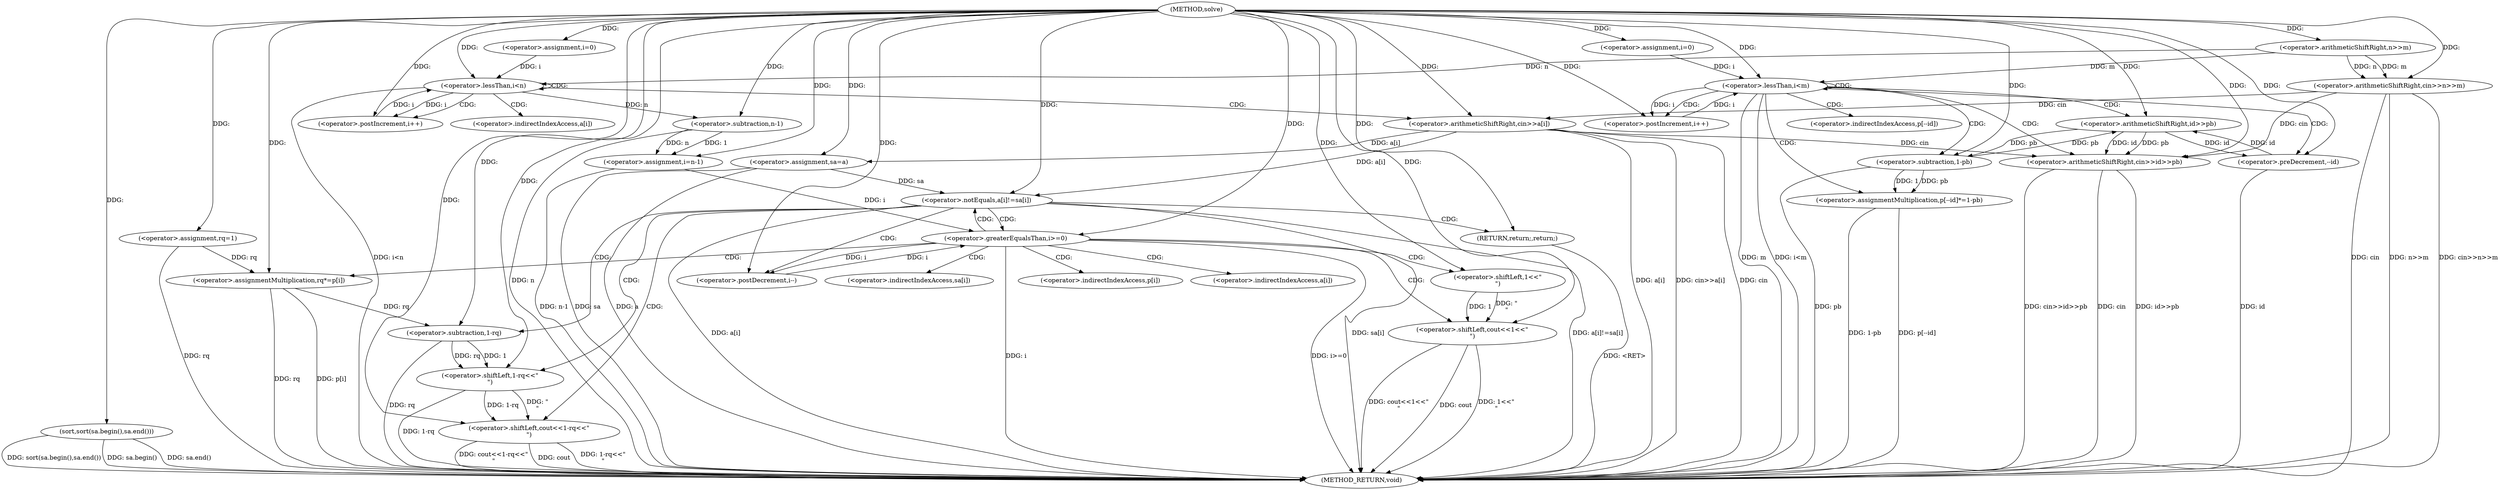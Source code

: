 digraph "solve" {  
"1000608" [label = "(METHOD,solve)" ]
"1000711" [label = "(METHOD_RETURN,void)" ]
"1000612" [label = "(<operator>.arithmeticShiftRight,cin>>n>>m)" ]
"1000661" [label = "(<operator>.assignment,sa=a)" ]
"1000664" [label = "(sort,sort(sa.begin(),sa.end()))" ]
"1000668" [label = "(<operator>.assignment,rq=1)" ]
"1000706" [label = "(<operator>.shiftLeft,cout<<1<<\"\n\")" ]
"1000620" [label = "(<operator>.assignment,i=0)" ]
"1000623" [label = "(<operator>.lessThan,i<n)" ]
"1000626" [label = "(<operator>.postIncrement,i++)" ]
"1000628" [label = "(<operator>.arithmeticShiftRight,cin>>a[i])" ]
"1000636" [label = "(<operator>.assignment,i=0)" ]
"1000639" [label = "(<operator>.lessThan,i<m)" ]
"1000642" [label = "(<operator>.postIncrement,i++)" ]
"1000673" [label = "(<operator>.assignment,i=n-1)" ]
"1000678" [label = "(<operator>.greaterEqualsThan,i>=0)" ]
"1000681" [label = "(<operator>.postDecrement,i--)" ]
"1000614" [label = "(<operator>.arithmeticShiftRight,n>>m)" ]
"1000647" [label = "(<operator>.arithmeticShiftRight,cin>>id>>pb)" ]
"1000652" [label = "(<operator>.assignmentMultiplication,p[--id]*=1-pb)" ]
"1000684" [label = "(<operator>.assignmentMultiplication,rq*=p[i])" ]
"1000708" [label = "(<operator>.shiftLeft,1<<\"\n\")" ]
"1000675" [label = "(<operator>.subtraction,n-1)" ]
"1000690" [label = "(<operator>.notEquals,a[i]!=sa[i])" ]
"1000649" [label = "(<operator>.arithmeticShiftRight,id>>pb)" ]
"1000657" [label = "(<operator>.subtraction,1-pb)" ]
"1000698" [label = "(<operator>.shiftLeft,cout<<1-rq<<\"\n\")" ]
"1000705" [label = "(RETURN,return;,return;)" ]
"1000655" [label = "(<operator>.preDecrement,--id)" ]
"1000700" [label = "(<operator>.shiftLeft,1-rq<<\"\n\")" ]
"1000701" [label = "(<operator>.subtraction,1-rq)" ]
"1000630" [label = "(<operator>.indirectIndexAccess,a[i])" ]
"1000653" [label = "(<operator>.indirectIndexAccess,p[--id])" ]
"1000686" [label = "(<operator>.indirectIndexAccess,p[i])" ]
"1000691" [label = "(<operator>.indirectIndexAccess,a[i])" ]
"1000694" [label = "(<operator>.indirectIndexAccess,sa[i])" ]
  "1000612" -> "1000711"  [ label = "DDG: cin"] 
  "1000612" -> "1000711"  [ label = "DDG: n>>m"] 
  "1000612" -> "1000711"  [ label = "DDG: cin>>n>>m"] 
  "1000623" -> "1000711"  [ label = "DDG: i<n"] 
  "1000639" -> "1000711"  [ label = "DDG: m"] 
  "1000639" -> "1000711"  [ label = "DDG: i<m"] 
  "1000661" -> "1000711"  [ label = "DDG: sa"] 
  "1000661" -> "1000711"  [ label = "DDG: a"] 
  "1000664" -> "1000711"  [ label = "DDG: sa.begin()"] 
  "1000664" -> "1000711"  [ label = "DDG: sa.end()"] 
  "1000664" -> "1000711"  [ label = "DDG: sort(sa.begin(),sa.end())"] 
  "1000668" -> "1000711"  [ label = "DDG: rq"] 
  "1000675" -> "1000711"  [ label = "DDG: n"] 
  "1000673" -> "1000711"  [ label = "DDG: n-1"] 
  "1000678" -> "1000711"  [ label = "DDG: i"] 
  "1000678" -> "1000711"  [ label = "DDG: i>=0"] 
  "1000706" -> "1000711"  [ label = "DDG: cout"] 
  "1000706" -> "1000711"  [ label = "DDG: 1<<\"\n\""] 
  "1000706" -> "1000711"  [ label = "DDG: cout<<1<<\"\n\""] 
  "1000684" -> "1000711"  [ label = "DDG: rq"] 
  "1000684" -> "1000711"  [ label = "DDG: p[i]"] 
  "1000690" -> "1000711"  [ label = "DDG: a[i]"] 
  "1000690" -> "1000711"  [ label = "DDG: sa[i]"] 
  "1000690" -> "1000711"  [ label = "DDG: a[i]!=sa[i]"] 
  "1000698" -> "1000711"  [ label = "DDG: cout"] 
  "1000701" -> "1000711"  [ label = "DDG: rq"] 
  "1000700" -> "1000711"  [ label = "DDG: 1-rq"] 
  "1000698" -> "1000711"  [ label = "DDG: 1-rq<<\"\n\""] 
  "1000698" -> "1000711"  [ label = "DDG: cout<<1-rq<<\"\n\""] 
  "1000647" -> "1000711"  [ label = "DDG: cin"] 
  "1000647" -> "1000711"  [ label = "DDG: id>>pb"] 
  "1000647" -> "1000711"  [ label = "DDG: cin>>id>>pb"] 
  "1000655" -> "1000711"  [ label = "DDG: id"] 
  "1000652" -> "1000711"  [ label = "DDG: p[--id]"] 
  "1000657" -> "1000711"  [ label = "DDG: pb"] 
  "1000652" -> "1000711"  [ label = "DDG: 1-pb"] 
  "1000628" -> "1000711"  [ label = "DDG: cin"] 
  "1000628" -> "1000711"  [ label = "DDG: a[i]"] 
  "1000628" -> "1000711"  [ label = "DDG: cin>>a[i]"] 
  "1000705" -> "1000711"  [ label = "DDG: <RET>"] 
  "1000628" -> "1000661"  [ label = "DDG: a[i]"] 
  "1000608" -> "1000661"  [ label = "DDG: "] 
  "1000608" -> "1000668"  [ label = "DDG: "] 
  "1000608" -> "1000612"  [ label = "DDG: "] 
  "1000614" -> "1000612"  [ label = "DDG: n"] 
  "1000614" -> "1000612"  [ label = "DDG: m"] 
  "1000608" -> "1000620"  [ label = "DDG: "] 
  "1000608" -> "1000636"  [ label = "DDG: "] 
  "1000608" -> "1000664"  [ label = "DDG: "] 
  "1000675" -> "1000673"  [ label = "DDG: 1"] 
  "1000675" -> "1000673"  [ label = "DDG: n"] 
  "1000608" -> "1000706"  [ label = "DDG: "] 
  "1000708" -> "1000706"  [ label = "DDG: 1"] 
  "1000708" -> "1000706"  [ label = "DDG: \"\n\""] 
  "1000608" -> "1000614"  [ label = "DDG: "] 
  "1000620" -> "1000623"  [ label = "DDG: i"] 
  "1000626" -> "1000623"  [ label = "DDG: i"] 
  "1000608" -> "1000623"  [ label = "DDG: "] 
  "1000614" -> "1000623"  [ label = "DDG: n"] 
  "1000623" -> "1000626"  [ label = "DDG: i"] 
  "1000608" -> "1000626"  [ label = "DDG: "] 
  "1000612" -> "1000628"  [ label = "DDG: cin"] 
  "1000608" -> "1000628"  [ label = "DDG: "] 
  "1000636" -> "1000639"  [ label = "DDG: i"] 
  "1000642" -> "1000639"  [ label = "DDG: i"] 
  "1000608" -> "1000639"  [ label = "DDG: "] 
  "1000614" -> "1000639"  [ label = "DDG: m"] 
  "1000639" -> "1000642"  [ label = "DDG: i"] 
  "1000608" -> "1000642"  [ label = "DDG: "] 
  "1000657" -> "1000652"  [ label = "DDG: 1"] 
  "1000657" -> "1000652"  [ label = "DDG: pb"] 
  "1000608" -> "1000673"  [ label = "DDG: "] 
  "1000673" -> "1000678"  [ label = "DDG: i"] 
  "1000681" -> "1000678"  [ label = "DDG: i"] 
  "1000608" -> "1000678"  [ label = "DDG: "] 
  "1000678" -> "1000681"  [ label = "DDG: i"] 
  "1000608" -> "1000681"  [ label = "DDG: "] 
  "1000608" -> "1000708"  [ label = "DDG: "] 
  "1000612" -> "1000647"  [ label = "DDG: cin"] 
  "1000628" -> "1000647"  [ label = "DDG: cin"] 
  "1000608" -> "1000647"  [ label = "DDG: "] 
  "1000649" -> "1000647"  [ label = "DDG: id"] 
  "1000649" -> "1000647"  [ label = "DDG: pb"] 
  "1000623" -> "1000675"  [ label = "DDG: n"] 
  "1000608" -> "1000675"  [ label = "DDG: "] 
  "1000668" -> "1000684"  [ label = "DDG: rq"] 
  "1000608" -> "1000684"  [ label = "DDG: "] 
  "1000655" -> "1000649"  [ label = "DDG: id"] 
  "1000608" -> "1000649"  [ label = "DDG: "] 
  "1000657" -> "1000649"  [ label = "DDG: pb"] 
  "1000608" -> "1000657"  [ label = "DDG: "] 
  "1000649" -> "1000657"  [ label = "DDG: pb"] 
  "1000628" -> "1000690"  [ label = "DDG: a[i]"] 
  "1000608" -> "1000690"  [ label = "DDG: "] 
  "1000661" -> "1000690"  [ label = "DDG: sa"] 
  "1000608" -> "1000705"  [ label = "DDG: "] 
  "1000649" -> "1000655"  [ label = "DDG: id"] 
  "1000608" -> "1000655"  [ label = "DDG: "] 
  "1000608" -> "1000698"  [ label = "DDG: "] 
  "1000700" -> "1000698"  [ label = "DDG: \"\n\""] 
  "1000700" -> "1000698"  [ label = "DDG: 1-rq"] 
  "1000701" -> "1000700"  [ label = "DDG: rq"] 
  "1000701" -> "1000700"  [ label = "DDG: 1"] 
  "1000608" -> "1000700"  [ label = "DDG: "] 
  "1000608" -> "1000701"  [ label = "DDG: "] 
  "1000684" -> "1000701"  [ label = "DDG: rq"] 
  "1000623" -> "1000626"  [ label = "CDG: "] 
  "1000623" -> "1000623"  [ label = "CDG: "] 
  "1000623" -> "1000628"  [ label = "CDG: "] 
  "1000623" -> "1000630"  [ label = "CDG: "] 
  "1000639" -> "1000649"  [ label = "CDG: "] 
  "1000639" -> "1000647"  [ label = "CDG: "] 
  "1000639" -> "1000657"  [ label = "CDG: "] 
  "1000639" -> "1000642"  [ label = "CDG: "] 
  "1000639" -> "1000639"  [ label = "CDG: "] 
  "1000639" -> "1000652"  [ label = "CDG: "] 
  "1000639" -> "1000655"  [ label = "CDG: "] 
  "1000639" -> "1000653"  [ label = "CDG: "] 
  "1000678" -> "1000691"  [ label = "CDG: "] 
  "1000678" -> "1000708"  [ label = "CDG: "] 
  "1000678" -> "1000684"  [ label = "CDG: "] 
  "1000678" -> "1000694"  [ label = "CDG: "] 
  "1000678" -> "1000686"  [ label = "CDG: "] 
  "1000678" -> "1000690"  [ label = "CDG: "] 
  "1000678" -> "1000706"  [ label = "CDG: "] 
  "1000690" -> "1000681"  [ label = "CDG: "] 
  "1000690" -> "1000678"  [ label = "CDG: "] 
  "1000690" -> "1000701"  [ label = "CDG: "] 
  "1000690" -> "1000705"  [ label = "CDG: "] 
  "1000690" -> "1000698"  [ label = "CDG: "] 
  "1000690" -> "1000700"  [ label = "CDG: "] 
}
